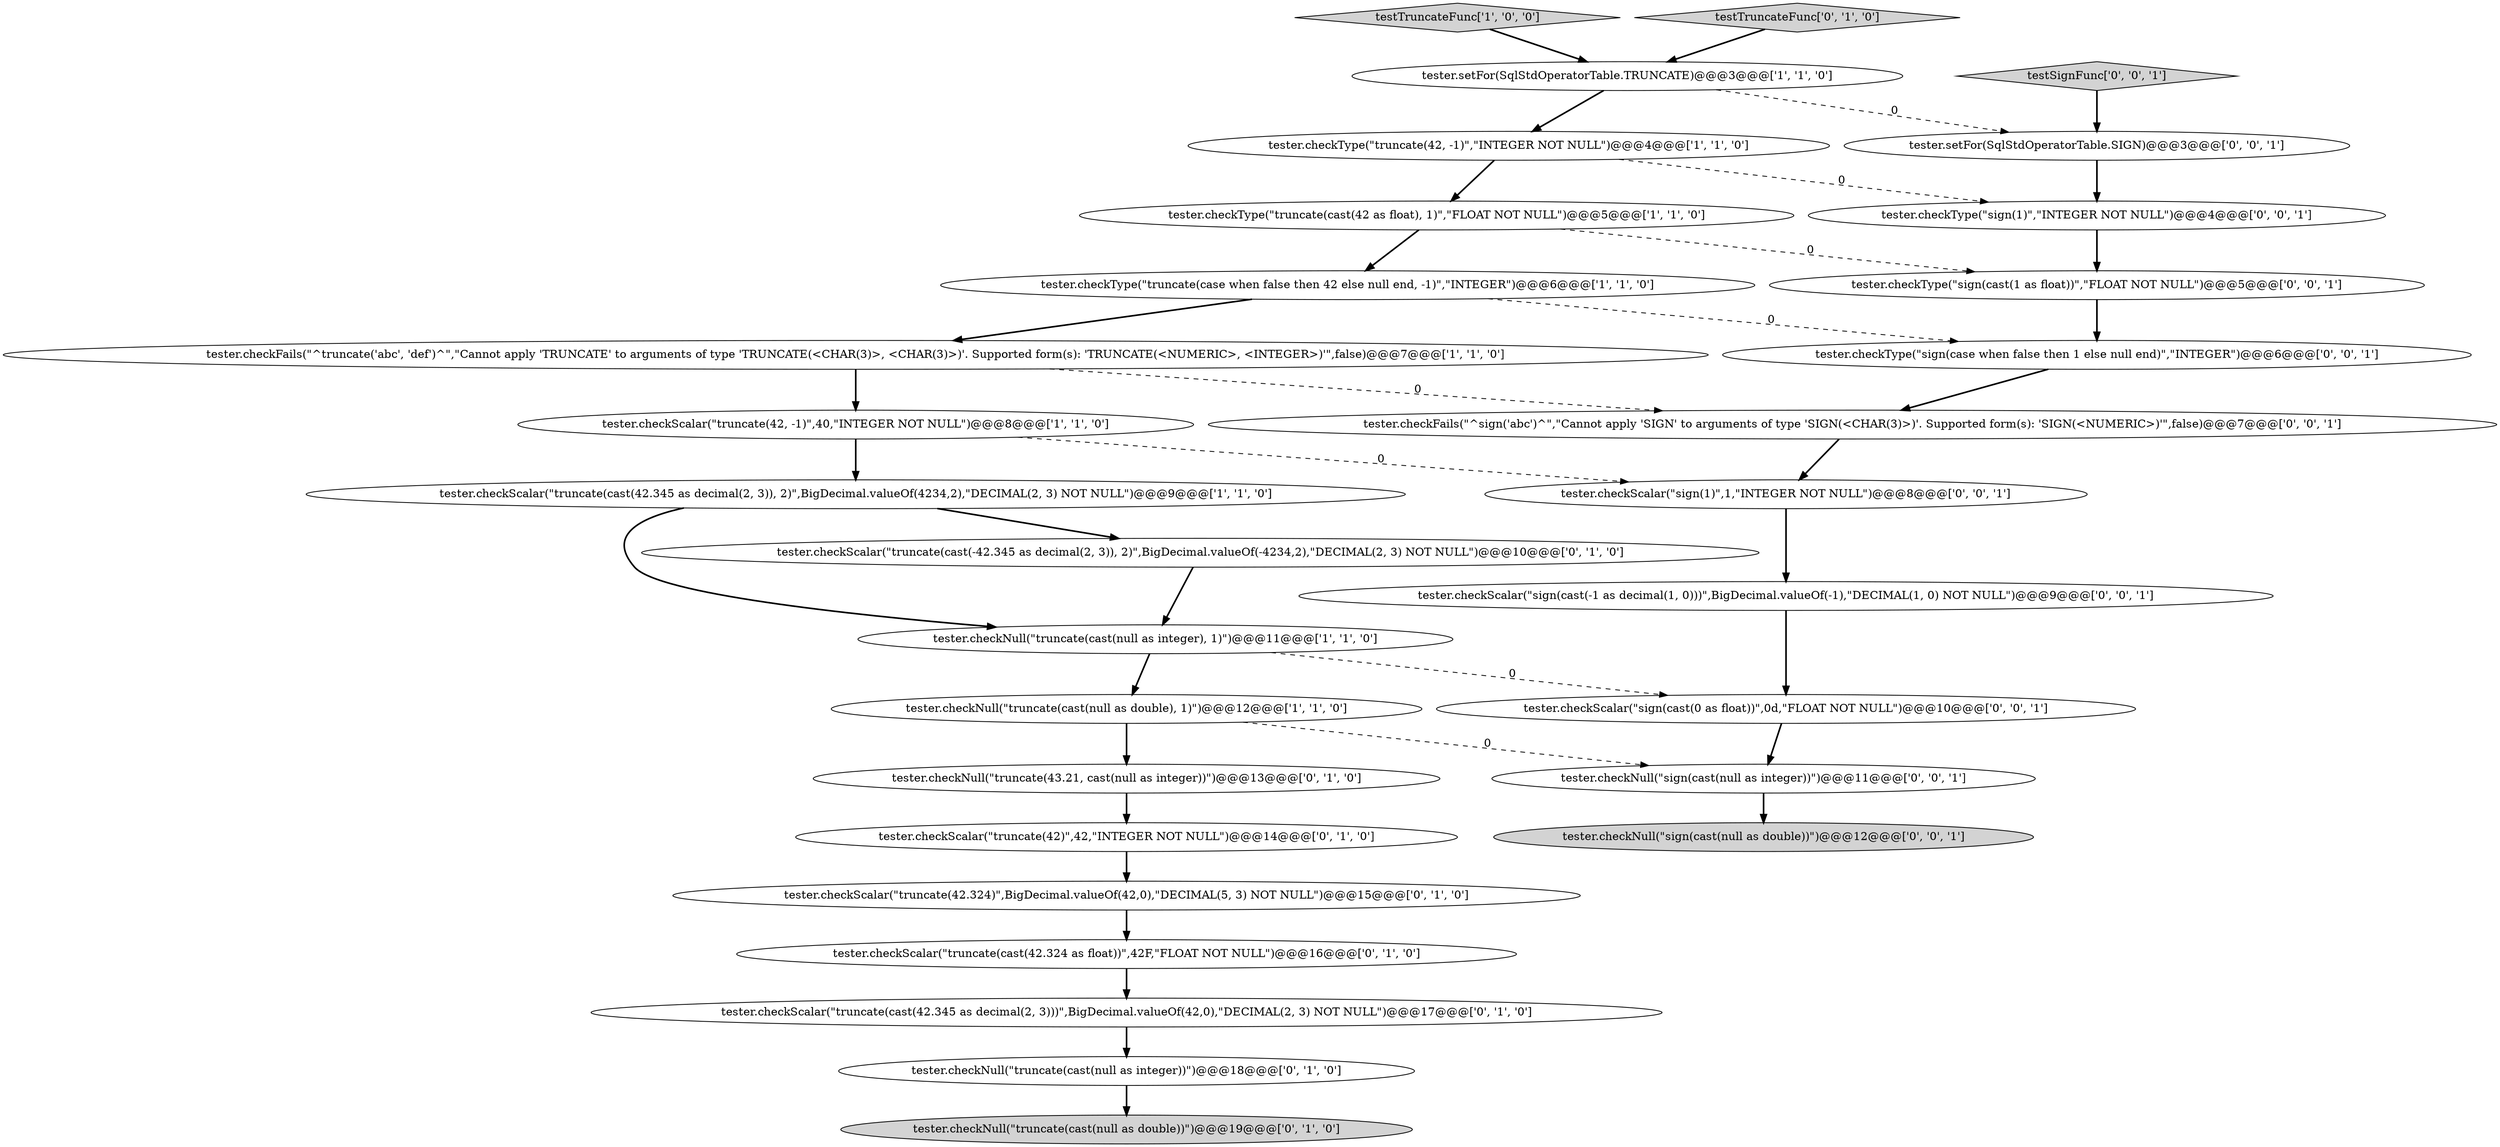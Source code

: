 digraph {
27 [style = filled, label = "tester.checkNull(\"sign(cast(null as double))\")@@@12@@@['0', '0', '1']", fillcolor = lightgray, shape = ellipse image = "AAA0AAABBB3BBB"];
13 [style = filled, label = "tester.checkScalar(\"truncate(cast(-42.345 as decimal(2, 3)), 2)\",BigDecimal.valueOf(-4234,2),\"DECIMAL(2, 3) NOT NULL\")@@@10@@@['0', '1', '0']", fillcolor = white, shape = ellipse image = "AAA1AAABBB2BBB"];
5 [style = filled, label = "tester.checkNull(\"truncate(cast(null as double), 1)\")@@@12@@@['1', '1', '0']", fillcolor = white, shape = ellipse image = "AAA0AAABBB1BBB"];
14 [style = filled, label = "tester.checkScalar(\"truncate(42.324)\",BigDecimal.valueOf(42,0),\"DECIMAL(5, 3) NOT NULL\")@@@15@@@['0', '1', '0']", fillcolor = white, shape = ellipse image = "AAA1AAABBB2BBB"];
11 [style = filled, label = "tester.checkNull(\"truncate(cast(null as integer))\")@@@18@@@['0', '1', '0']", fillcolor = white, shape = ellipse image = "AAA1AAABBB2BBB"];
16 [style = filled, label = "tester.checkNull(\"truncate(43.21, cast(null as integer))\")@@@13@@@['0', '1', '0']", fillcolor = white, shape = ellipse image = "AAA1AAABBB2BBB"];
1 [style = filled, label = "tester.checkFails(\"^truncate('abc', 'def')^\",\"Cannot apply 'TRUNCATE' to arguments of type 'TRUNCATE\(<CHAR\(3\)>, <CHAR\(3\)>\)'\. Supported form\(s\): 'TRUNCATE\(<NUMERIC>, <INTEGER>\)'\",false)@@@7@@@['1', '1', '0']", fillcolor = white, shape = ellipse image = "AAA0AAABBB1BBB"];
6 [style = filled, label = "tester.checkType(\"truncate(case when false then 42 else null end, -1)\",\"INTEGER\")@@@6@@@['1', '1', '0']", fillcolor = white, shape = ellipse image = "AAA0AAABBB1BBB"];
8 [style = filled, label = "tester.checkScalar(\"truncate(cast(42.345 as decimal(2, 3)), 2)\",BigDecimal.valueOf(4234,2),\"DECIMAL(2, 3) NOT NULL\")@@@9@@@['1', '1', '0']", fillcolor = white, shape = ellipse image = "AAA0AAABBB1BBB"];
21 [style = filled, label = "tester.checkNull(\"sign(cast(null as integer))\")@@@11@@@['0', '0', '1']", fillcolor = white, shape = ellipse image = "AAA0AAABBB3BBB"];
7 [style = filled, label = "tester.setFor(SqlStdOperatorTable.TRUNCATE)@@@3@@@['1', '1', '0']", fillcolor = white, shape = ellipse image = "AAA0AAABBB1BBB"];
18 [style = filled, label = "tester.checkScalar(\"truncate(cast(42.324 as float))\",42F,\"FLOAT NOT NULL\")@@@16@@@['0', '1', '0']", fillcolor = white, shape = ellipse image = "AAA1AAABBB2BBB"];
20 [style = filled, label = "tester.checkScalar(\"sign(cast(-1 as decimal(1, 0)))\",BigDecimal.valueOf(-1),\"DECIMAL(1, 0) NOT NULL\")@@@9@@@['0', '0', '1']", fillcolor = white, shape = ellipse image = "AAA0AAABBB3BBB"];
19 [style = filled, label = "tester.checkType(\"sign(cast(1 as float))\",\"FLOAT NOT NULL\")@@@5@@@['0', '0', '1']", fillcolor = white, shape = ellipse image = "AAA0AAABBB3BBB"];
4 [style = filled, label = "tester.checkNull(\"truncate(cast(null as integer), 1)\")@@@11@@@['1', '1', '0']", fillcolor = white, shape = ellipse image = "AAA0AAABBB1BBB"];
2 [style = filled, label = "testTruncateFunc['1', '0', '0']", fillcolor = lightgray, shape = diamond image = "AAA0AAABBB1BBB"];
10 [style = filled, label = "tester.checkScalar(\"truncate(42)\",42,\"INTEGER NOT NULL\")@@@14@@@['0', '1', '0']", fillcolor = white, shape = ellipse image = "AAA1AAABBB2BBB"];
17 [style = filled, label = "tester.checkNull(\"truncate(cast(null as double))\")@@@19@@@['0', '1', '0']", fillcolor = lightgray, shape = ellipse image = "AAA1AAABBB2BBB"];
15 [style = filled, label = "testTruncateFunc['0', '1', '0']", fillcolor = lightgray, shape = diamond image = "AAA0AAABBB2BBB"];
25 [style = filled, label = "tester.checkFails(\"^sign('abc')^\",\"Cannot apply 'SIGN' to arguments of type 'SIGN\(<CHAR\(3\)>\)'\. Supported form\(s\): 'SIGN\(<NUMERIC>\)'\",false)@@@7@@@['0', '0', '1']", fillcolor = white, shape = ellipse image = "AAA0AAABBB3BBB"];
29 [style = filled, label = "tester.checkType(\"sign(case when false then 1 else null end)\",\"INTEGER\")@@@6@@@['0', '0', '1']", fillcolor = white, shape = ellipse image = "AAA0AAABBB3BBB"];
3 [style = filled, label = "tester.checkType(\"truncate(cast(42 as float), 1)\",\"FLOAT NOT NULL\")@@@5@@@['1', '1', '0']", fillcolor = white, shape = ellipse image = "AAA0AAABBB1BBB"];
26 [style = filled, label = "tester.checkScalar(\"sign(cast(0 as float))\",0d,\"FLOAT NOT NULL\")@@@10@@@['0', '0', '1']", fillcolor = white, shape = ellipse image = "AAA0AAABBB3BBB"];
9 [style = filled, label = "tester.checkScalar(\"truncate(42, -1)\",40,\"INTEGER NOT NULL\")@@@8@@@['1', '1', '0']", fillcolor = white, shape = ellipse image = "AAA0AAABBB1BBB"];
22 [style = filled, label = "tester.checkScalar(\"sign(1)\",1,\"INTEGER NOT NULL\")@@@8@@@['0', '0', '1']", fillcolor = white, shape = ellipse image = "AAA0AAABBB3BBB"];
0 [style = filled, label = "tester.checkType(\"truncate(42, -1)\",\"INTEGER NOT NULL\")@@@4@@@['1', '1', '0']", fillcolor = white, shape = ellipse image = "AAA0AAABBB1BBB"];
23 [style = filled, label = "tester.checkType(\"sign(1)\",\"INTEGER NOT NULL\")@@@4@@@['0', '0', '1']", fillcolor = white, shape = ellipse image = "AAA0AAABBB3BBB"];
28 [style = filled, label = "tester.setFor(SqlStdOperatorTable.SIGN)@@@3@@@['0', '0', '1']", fillcolor = white, shape = ellipse image = "AAA0AAABBB3BBB"];
24 [style = filled, label = "testSignFunc['0', '0', '1']", fillcolor = lightgray, shape = diamond image = "AAA0AAABBB3BBB"];
12 [style = filled, label = "tester.checkScalar(\"truncate(cast(42.345 as decimal(2, 3)))\",BigDecimal.valueOf(42,0),\"DECIMAL(2, 3) NOT NULL\")@@@17@@@['0', '1', '0']", fillcolor = white, shape = ellipse image = "AAA1AAABBB2BBB"];
3->19 [style = dashed, label="0"];
4->26 [style = dashed, label="0"];
1->25 [style = dashed, label="0"];
26->21 [style = bold, label=""];
1->9 [style = bold, label=""];
13->4 [style = bold, label=""];
23->19 [style = bold, label=""];
14->18 [style = bold, label=""];
8->4 [style = bold, label=""];
7->28 [style = dashed, label="0"];
2->7 [style = bold, label=""];
4->5 [style = bold, label=""];
28->23 [style = bold, label=""];
0->3 [style = bold, label=""];
22->20 [style = bold, label=""];
11->17 [style = bold, label=""];
15->7 [style = bold, label=""];
16->10 [style = bold, label=""];
29->25 [style = bold, label=""];
3->6 [style = bold, label=""];
0->23 [style = dashed, label="0"];
19->29 [style = bold, label=""];
6->29 [style = dashed, label="0"];
7->0 [style = bold, label=""];
8->13 [style = bold, label=""];
5->21 [style = dashed, label="0"];
21->27 [style = bold, label=""];
12->11 [style = bold, label=""];
18->12 [style = bold, label=""];
9->8 [style = bold, label=""];
24->28 [style = bold, label=""];
25->22 [style = bold, label=""];
20->26 [style = bold, label=""];
6->1 [style = bold, label=""];
5->16 [style = bold, label=""];
10->14 [style = bold, label=""];
9->22 [style = dashed, label="0"];
}
